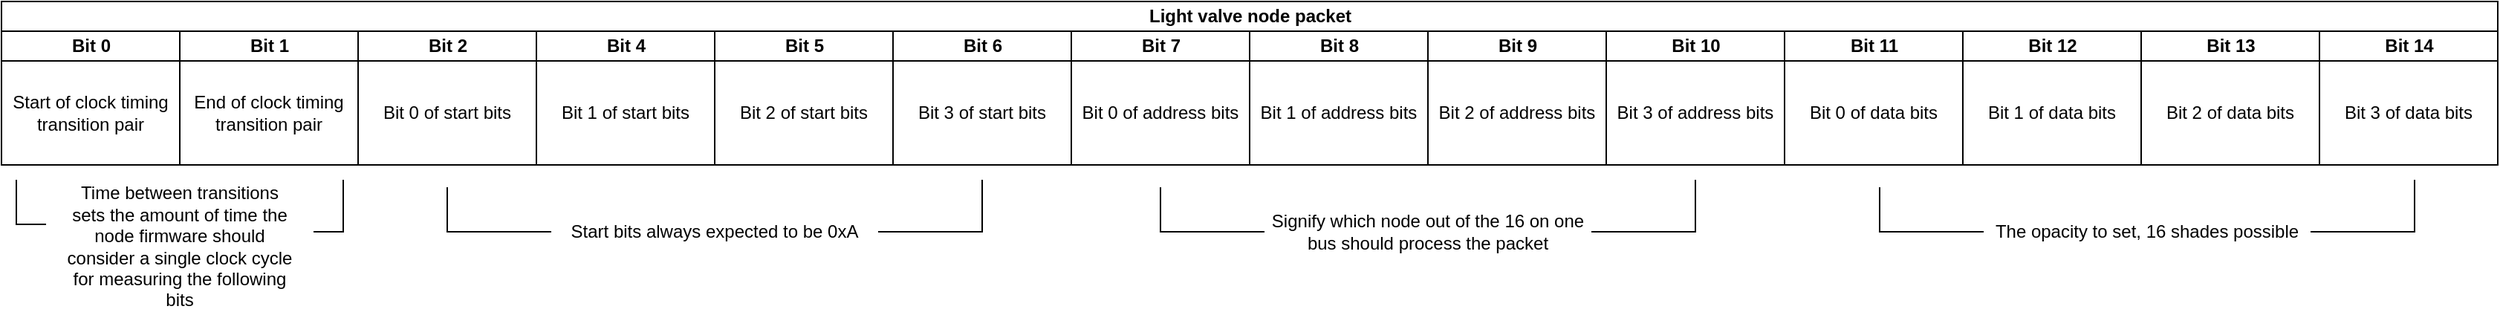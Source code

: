 <mxfile version="21.5.1" type="device">
  <diagram name="Seite-1" id="2gZV31Bo3-9vgHwdqufG">
    <mxGraphModel dx="1591" dy="1221" grid="1" gridSize="10" guides="1" tooltips="1" connect="1" arrows="1" fold="1" page="1" pageScale="1" pageWidth="827" pageHeight="1169" math="0" shadow="0">
      <root>
        <mxCell id="0" />
        <mxCell id="1" parent="0" />
        <mxCell id="xFvDxiNizRQ3jp9mU_UO-1" value="Light valve node packet" style="swimlane;childLayout=stackLayout;resizeParent=1;resizeParentMax=0;startSize=20;html=1;" vertex="1" parent="1">
          <mxGeometry x="30" y="190" width="1680" height="110" as="geometry">
            <mxRectangle x="230.0" y="200" width="70" height="30" as="alternateBounds" />
          </mxGeometry>
        </mxCell>
        <mxCell id="xFvDxiNizRQ3jp9mU_UO-2" value="Bit 0" style="swimlane;startSize=20;html=1;" vertex="1" parent="xFvDxiNizRQ3jp9mU_UO-1">
          <mxGeometry y="20" width="120" height="90" as="geometry" />
        </mxCell>
        <mxCell id="xFvDxiNizRQ3jp9mU_UO-13" value="Start of clock timing transition pair" style="text;html=1;strokeColor=none;fillColor=none;align=center;verticalAlign=middle;whiteSpace=wrap;rounded=0;" vertex="1" parent="xFvDxiNizRQ3jp9mU_UO-2">
          <mxGeometry y="40" width="120" height="30" as="geometry" />
        </mxCell>
        <mxCell id="xFvDxiNizRQ3jp9mU_UO-3" value="Bit 1" style="swimlane;startSize=20;html=1;" vertex="1" parent="xFvDxiNizRQ3jp9mU_UO-1">
          <mxGeometry x="120" y="20" width="120" height="90" as="geometry" />
        </mxCell>
        <mxCell id="xFvDxiNizRQ3jp9mU_UO-14" value="End of clock timing transition pair" style="text;html=1;strokeColor=none;fillColor=none;align=center;verticalAlign=middle;whiteSpace=wrap;rounded=0;" vertex="1" parent="xFvDxiNizRQ3jp9mU_UO-3">
          <mxGeometry y="40" width="120" height="30" as="geometry" />
        </mxCell>
        <mxCell id="xFvDxiNizRQ3jp9mU_UO-4" value="Bit 2" style="swimlane;startSize=20;html=1;" vertex="1" parent="xFvDxiNizRQ3jp9mU_UO-1">
          <mxGeometry x="240" y="20" width="120" height="90" as="geometry" />
        </mxCell>
        <mxCell id="xFvDxiNizRQ3jp9mU_UO-29" value="Bit 0 of start bits" style="text;html=1;strokeColor=none;fillColor=none;align=center;verticalAlign=middle;whiteSpace=wrap;rounded=0;" vertex="1" parent="xFvDxiNizRQ3jp9mU_UO-4">
          <mxGeometry y="40" width="120" height="30" as="geometry" />
        </mxCell>
        <mxCell id="xFvDxiNizRQ3jp9mU_UO-5" value="Bit 4" style="swimlane;startSize=20;html=1;" vertex="1" parent="xFvDxiNizRQ3jp9mU_UO-1">
          <mxGeometry x="360" y="20" width="120" height="90" as="geometry" />
        </mxCell>
        <mxCell id="xFvDxiNizRQ3jp9mU_UO-31" value="Bit 1 of start bits" style="text;html=1;strokeColor=none;fillColor=none;align=center;verticalAlign=middle;whiteSpace=wrap;rounded=0;" vertex="1" parent="xFvDxiNizRQ3jp9mU_UO-5">
          <mxGeometry y="40" width="120" height="30" as="geometry" />
        </mxCell>
        <mxCell id="xFvDxiNizRQ3jp9mU_UO-6" value="Bit 5" style="swimlane;startSize=20;html=1;" vertex="1" parent="xFvDxiNizRQ3jp9mU_UO-1">
          <mxGeometry x="480" y="20" width="120" height="90" as="geometry" />
        </mxCell>
        <mxCell id="xFvDxiNizRQ3jp9mU_UO-32" value="Bit 2 of start bits" style="text;html=1;strokeColor=none;fillColor=none;align=center;verticalAlign=middle;whiteSpace=wrap;rounded=0;" vertex="1" parent="xFvDxiNizRQ3jp9mU_UO-6">
          <mxGeometry y="40" width="120" height="30" as="geometry" />
        </mxCell>
        <mxCell id="xFvDxiNizRQ3jp9mU_UO-9" value="Bit 6" style="swimlane;startSize=20;html=1;" vertex="1" parent="xFvDxiNizRQ3jp9mU_UO-1">
          <mxGeometry x="600" y="20" width="120" height="90" as="geometry" />
        </mxCell>
        <mxCell id="xFvDxiNizRQ3jp9mU_UO-33" value="Bit 3 of start bits" style="text;html=1;strokeColor=none;fillColor=none;align=center;verticalAlign=middle;whiteSpace=wrap;rounded=0;" vertex="1" parent="xFvDxiNizRQ3jp9mU_UO-9">
          <mxGeometry y="40" width="120" height="30" as="geometry" />
        </mxCell>
        <mxCell id="xFvDxiNizRQ3jp9mU_UO-10" value="Bit 7" style="swimlane;startSize=20;html=1;" vertex="1" parent="xFvDxiNizRQ3jp9mU_UO-1">
          <mxGeometry x="720" y="20" width="120" height="90" as="geometry" />
        </mxCell>
        <mxCell id="xFvDxiNizRQ3jp9mU_UO-44" value="Bit 0 of address bits" style="text;html=1;strokeColor=none;fillColor=none;align=center;verticalAlign=middle;whiteSpace=wrap;rounded=0;" vertex="1" parent="xFvDxiNizRQ3jp9mU_UO-10">
          <mxGeometry y="40" width="120" height="30" as="geometry" />
        </mxCell>
        <mxCell id="xFvDxiNizRQ3jp9mU_UO-7" value="Bit 8" style="swimlane;startSize=20;html=1;" vertex="1" parent="xFvDxiNizRQ3jp9mU_UO-1">
          <mxGeometry x="840" y="20" width="120" height="90" as="geometry" />
        </mxCell>
        <mxCell id="xFvDxiNizRQ3jp9mU_UO-45" value="Bit 1 of address bits" style="text;html=1;strokeColor=none;fillColor=none;align=center;verticalAlign=middle;whiteSpace=wrap;rounded=0;" vertex="1" parent="xFvDxiNizRQ3jp9mU_UO-7">
          <mxGeometry y="40" width="120" height="30" as="geometry" />
        </mxCell>
        <mxCell id="xFvDxiNizRQ3jp9mU_UO-12" value="Bit 9" style="swimlane;startSize=20;html=1;" vertex="1" parent="xFvDxiNizRQ3jp9mU_UO-1">
          <mxGeometry x="960" y="20" width="120" height="90" as="geometry" />
        </mxCell>
        <mxCell id="xFvDxiNizRQ3jp9mU_UO-46" value="Bit 2 of address bits" style="text;html=1;strokeColor=none;fillColor=none;align=center;verticalAlign=middle;whiteSpace=wrap;rounded=0;" vertex="1" parent="xFvDxiNizRQ3jp9mU_UO-12">
          <mxGeometry y="40" width="120" height="30" as="geometry" />
        </mxCell>
        <mxCell id="xFvDxiNizRQ3jp9mU_UO-11" value="Bit 10" style="swimlane;startSize=20;html=1;" vertex="1" parent="xFvDxiNizRQ3jp9mU_UO-1">
          <mxGeometry x="1080" y="20" width="120" height="90" as="geometry" />
        </mxCell>
        <mxCell id="xFvDxiNizRQ3jp9mU_UO-47" value="Bit 3 of address bits" style="text;html=1;strokeColor=none;fillColor=none;align=center;verticalAlign=middle;whiteSpace=wrap;rounded=0;" vertex="1" parent="xFvDxiNizRQ3jp9mU_UO-11">
          <mxGeometry y="40" width="120" height="30" as="geometry" />
        </mxCell>
        <mxCell id="xFvDxiNizRQ3jp9mU_UO-41" value="Bit 11" style="swimlane;startSize=20;html=1;" vertex="1" parent="xFvDxiNizRQ3jp9mU_UO-1">
          <mxGeometry x="1200" y="20" width="120" height="90" as="geometry" />
        </mxCell>
        <mxCell id="xFvDxiNizRQ3jp9mU_UO-48" value="Bit 0 of data bits" style="text;html=1;strokeColor=none;fillColor=none;align=center;verticalAlign=middle;whiteSpace=wrap;rounded=0;" vertex="1" parent="xFvDxiNizRQ3jp9mU_UO-41">
          <mxGeometry y="40" width="120" height="30" as="geometry" />
        </mxCell>
        <mxCell id="xFvDxiNizRQ3jp9mU_UO-42" value="Bit 12" style="swimlane;startSize=20;html=1;" vertex="1" parent="xFvDxiNizRQ3jp9mU_UO-1">
          <mxGeometry x="1320" y="20" width="120" height="90" as="geometry" />
        </mxCell>
        <mxCell id="xFvDxiNizRQ3jp9mU_UO-49" value="Bit 1 of data bits" style="text;html=1;strokeColor=none;fillColor=none;align=center;verticalAlign=middle;whiteSpace=wrap;rounded=0;" vertex="1" parent="xFvDxiNizRQ3jp9mU_UO-42">
          <mxGeometry y="40" width="120" height="30" as="geometry" />
        </mxCell>
        <mxCell id="xFvDxiNizRQ3jp9mU_UO-43" value="Bit 13" style="swimlane;startSize=20;html=1;" vertex="1" parent="xFvDxiNizRQ3jp9mU_UO-1">
          <mxGeometry x="1440" y="20" width="120" height="90" as="geometry" />
        </mxCell>
        <mxCell id="xFvDxiNizRQ3jp9mU_UO-50" value="Bit 2 of data bits" style="text;html=1;strokeColor=none;fillColor=none;align=center;verticalAlign=middle;whiteSpace=wrap;rounded=0;" vertex="1" parent="xFvDxiNizRQ3jp9mU_UO-43">
          <mxGeometry y="40" width="120" height="30" as="geometry" />
        </mxCell>
        <mxCell id="xFvDxiNizRQ3jp9mU_UO-8" value="Bit 14" style="swimlane;startSize=20;html=1;" vertex="1" parent="xFvDxiNizRQ3jp9mU_UO-1">
          <mxGeometry x="1560" y="20" width="120" height="90" as="geometry" />
        </mxCell>
        <mxCell id="xFvDxiNizRQ3jp9mU_UO-51" value="Bit 3 of data bits" style="text;html=1;strokeColor=none;fillColor=none;align=center;verticalAlign=middle;whiteSpace=wrap;rounded=0;" vertex="1" parent="xFvDxiNizRQ3jp9mU_UO-8">
          <mxGeometry y="40" width="120" height="30" as="geometry" />
        </mxCell>
        <mxCell id="xFvDxiNizRQ3jp9mU_UO-35" value="Start bits always expected to be 0xA" style="text;html=1;strokeColor=none;fillColor=none;align=center;verticalAlign=middle;whiteSpace=wrap;rounded=0;" vertex="1" parent="1">
          <mxGeometry x="400" y="330" width="220" height="30" as="geometry" />
        </mxCell>
        <mxCell id="xFvDxiNizRQ3jp9mU_UO-36" value="" style="endArrow=none;html=1;rounded=0;exitX=1;exitY=0.5;exitDx=0;exitDy=0;" edge="1" parent="1" source="xFvDxiNizRQ3jp9mU_UO-35">
          <mxGeometry width="50" height="50" relative="1" as="geometry">
            <mxPoint x="550" y="370" as="sourcePoint" />
            <mxPoint x="690" y="310" as="targetPoint" />
            <Array as="points">
              <mxPoint x="690" y="345" />
            </Array>
          </mxGeometry>
        </mxCell>
        <mxCell id="xFvDxiNizRQ3jp9mU_UO-37" value="" style="endArrow=none;html=1;rounded=0;exitX=1;exitY=0.5;exitDx=0;exitDy=0;entryX=0;entryY=0.5;entryDx=0;entryDy=0;" edge="1" parent="1" target="xFvDxiNizRQ3jp9mU_UO-35">
          <mxGeometry width="50" height="50" relative="1" as="geometry">
            <mxPoint x="330" y="315" as="sourcePoint" />
            <mxPoint x="400" y="280" as="targetPoint" />
            <Array as="points">
              <mxPoint x="330" y="345" />
            </Array>
          </mxGeometry>
        </mxCell>
        <mxCell id="xFvDxiNizRQ3jp9mU_UO-38" value="" style="endArrow=none;html=1;rounded=0;exitX=1;exitY=0.5;exitDx=0;exitDy=0;" edge="1" parent="1">
          <mxGeometry width="50" height="50" relative="1" as="geometry">
            <mxPoint x="40" y="310" as="sourcePoint" />
            <mxPoint x="60" y="340" as="targetPoint" />
            <Array as="points">
              <mxPoint x="40" y="340" />
            </Array>
          </mxGeometry>
        </mxCell>
        <mxCell id="xFvDxiNizRQ3jp9mU_UO-39" value="" style="endArrow=none;html=1;rounded=0;" edge="1" parent="1">
          <mxGeometry width="50" height="50" relative="1" as="geometry">
            <mxPoint x="240" y="345" as="sourcePoint" />
            <mxPoint x="260" y="310" as="targetPoint" />
            <Array as="points">
              <mxPoint x="260" y="345" />
            </Array>
          </mxGeometry>
        </mxCell>
        <mxCell id="xFvDxiNizRQ3jp9mU_UO-40" value="Time between transitions sets the amount of time the node firmware should consider a single clock cycle for measuring the following bits" style="text;html=1;strokeColor=none;fillColor=none;align=center;verticalAlign=middle;whiteSpace=wrap;rounded=0;" vertex="1" parent="1">
          <mxGeometry x="70" y="340" width="160" height="30" as="geometry" />
        </mxCell>
        <mxCell id="xFvDxiNizRQ3jp9mU_UO-52" value="Signify which node out of the 16 on one bus should process the packet" style="text;html=1;strokeColor=none;fillColor=none;align=center;verticalAlign=middle;whiteSpace=wrap;rounded=0;" vertex="1" parent="1">
          <mxGeometry x="880" y="330" width="220" height="30" as="geometry" />
        </mxCell>
        <mxCell id="xFvDxiNizRQ3jp9mU_UO-53" value="" style="endArrow=none;html=1;rounded=0;exitX=1;exitY=0.5;exitDx=0;exitDy=0;" edge="1" parent="1" source="xFvDxiNizRQ3jp9mU_UO-52">
          <mxGeometry width="50" height="50" relative="1" as="geometry">
            <mxPoint x="1030" y="370" as="sourcePoint" />
            <mxPoint x="1170" y="310" as="targetPoint" />
            <Array as="points">
              <mxPoint x="1170" y="345" />
            </Array>
          </mxGeometry>
        </mxCell>
        <mxCell id="xFvDxiNizRQ3jp9mU_UO-54" value="" style="endArrow=none;html=1;rounded=0;exitX=1;exitY=0.5;exitDx=0;exitDy=0;entryX=0;entryY=0.5;entryDx=0;entryDy=0;" edge="1" parent="1" target="xFvDxiNizRQ3jp9mU_UO-52">
          <mxGeometry width="50" height="50" relative="1" as="geometry">
            <mxPoint x="810" y="315" as="sourcePoint" />
            <mxPoint x="880" y="280" as="targetPoint" />
            <Array as="points">
              <mxPoint x="810" y="345" />
            </Array>
          </mxGeometry>
        </mxCell>
        <mxCell id="xFvDxiNizRQ3jp9mU_UO-55" value="The opacity to set, 16 shades possible" style="text;html=1;strokeColor=none;fillColor=none;align=center;verticalAlign=middle;whiteSpace=wrap;rounded=0;" vertex="1" parent="1">
          <mxGeometry x="1364" y="330" width="220" height="30" as="geometry" />
        </mxCell>
        <mxCell id="xFvDxiNizRQ3jp9mU_UO-56" value="" style="endArrow=none;html=1;rounded=0;exitX=1;exitY=0.5;exitDx=0;exitDy=0;" edge="1" parent="1" source="xFvDxiNizRQ3jp9mU_UO-55">
          <mxGeometry width="50" height="50" relative="1" as="geometry">
            <mxPoint x="1514" y="370" as="sourcePoint" />
            <mxPoint x="1654" y="310" as="targetPoint" />
            <Array as="points">
              <mxPoint x="1654" y="345" />
            </Array>
          </mxGeometry>
        </mxCell>
        <mxCell id="xFvDxiNizRQ3jp9mU_UO-57" value="" style="endArrow=none;html=1;rounded=0;exitX=1;exitY=0.5;exitDx=0;exitDy=0;entryX=0;entryY=0.5;entryDx=0;entryDy=0;" edge="1" parent="1" target="xFvDxiNizRQ3jp9mU_UO-55">
          <mxGeometry width="50" height="50" relative="1" as="geometry">
            <mxPoint x="1294" y="315" as="sourcePoint" />
            <mxPoint x="1364" y="280" as="targetPoint" />
            <Array as="points">
              <mxPoint x="1294" y="345" />
            </Array>
          </mxGeometry>
        </mxCell>
      </root>
    </mxGraphModel>
  </diagram>
</mxfile>
